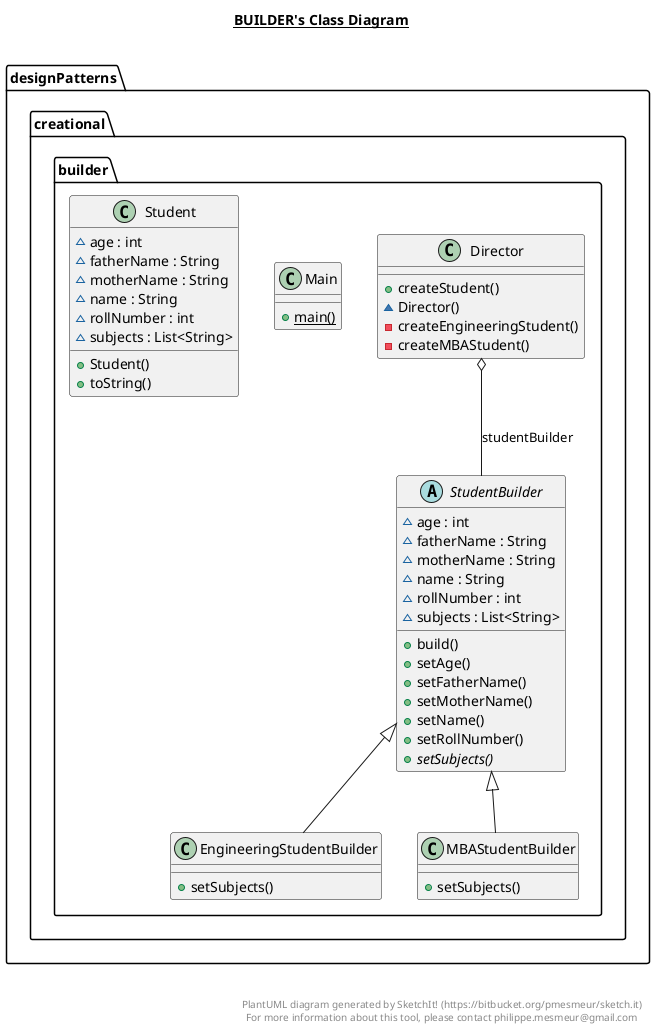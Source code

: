 @startuml

title __BUILDER's Class Diagram__\n

  namespace designPatterns.creational.builder {
    class designPatterns.creational.builder.Director {
        + createStudent()
        ~ Director()
        - createEngineeringStudent()
        - createMBAStudent()
    }
  }
  

  namespace designPatterns.creational.builder {
    class designPatterns.creational.builder.EngineeringStudentBuilder {
        + setSubjects()
    }
  }
  

  namespace designPatterns.creational.builder {
    class designPatterns.creational.builder.MBAStudentBuilder {
        + setSubjects()
    }
  }
  

  namespace designPatterns.creational.builder {
    class designPatterns.creational.builder.Main {
        {static} + main()
    }
  }
  

  namespace designPatterns.creational.builder {
    class designPatterns.creational.builder.Student {
        ~ age : int
        ~ fatherName : String
        ~ motherName : String
        ~ name : String
        ~ rollNumber : int
        ~ subjects : List<String>
        + Student()
        + toString()
    }
  }
  

  namespace designPatterns.creational.builder {
    abstract class designPatterns.creational.builder.StudentBuilder {
        ~ age : int
        ~ fatherName : String
        ~ motherName : String
        ~ name : String
        ~ rollNumber : int
        ~ subjects : List<String>
        + build()
        + setAge()
        + setFatherName()
        + setMotherName()
        + setName()
        + setRollNumber()
        {abstract} + setSubjects()
    }
  }
  

  designPatterns.creational.builder.Director o-- designPatterns.creational.builder.StudentBuilder : studentBuilder
  designPatterns.creational.builder.EngineeringStudentBuilder -up-|> designPatterns.creational.builder.StudentBuilder
  designPatterns.creational.builder.MBAStudentBuilder -up-|> designPatterns.creational.builder.StudentBuilder


right footer


PlantUML diagram generated by SketchIt! (https://bitbucket.org/pmesmeur/sketch.it)
For more information about this tool, please contact philippe.mesmeur@gmail.com
endfooter

@enduml
